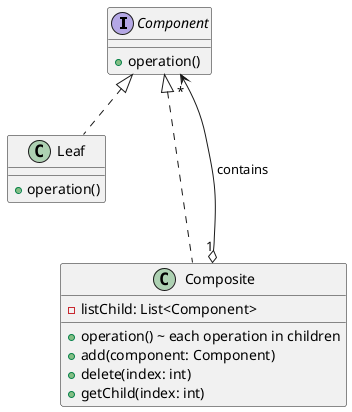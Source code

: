 @startuml

interface Component{
    + operation()
}

class Leaf{
    + operation()
}

class Composite{
    - listChild: List<Component>

    + operation() ~ each operation in children
    + add(component: Component)
    + delete(index: int)
    + getChild(index: int)
}

Component <|.. Leaf
Component <|.. Composite
Composite "1" o---> "*" Component: contains

@enduml